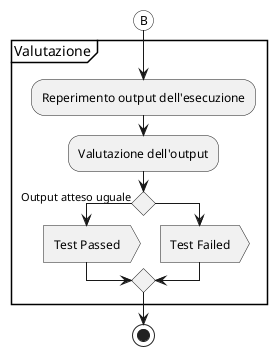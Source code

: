 @startuml

#white:(B)

partition Valutazione {
    :Reperimento output dell'esecuzione;
    :Valutazione dell'output;
    if () then (Output atteso uguale)
        :Test Passed>
    else
        :Test Failed>
    endif
}

stop

@enduml